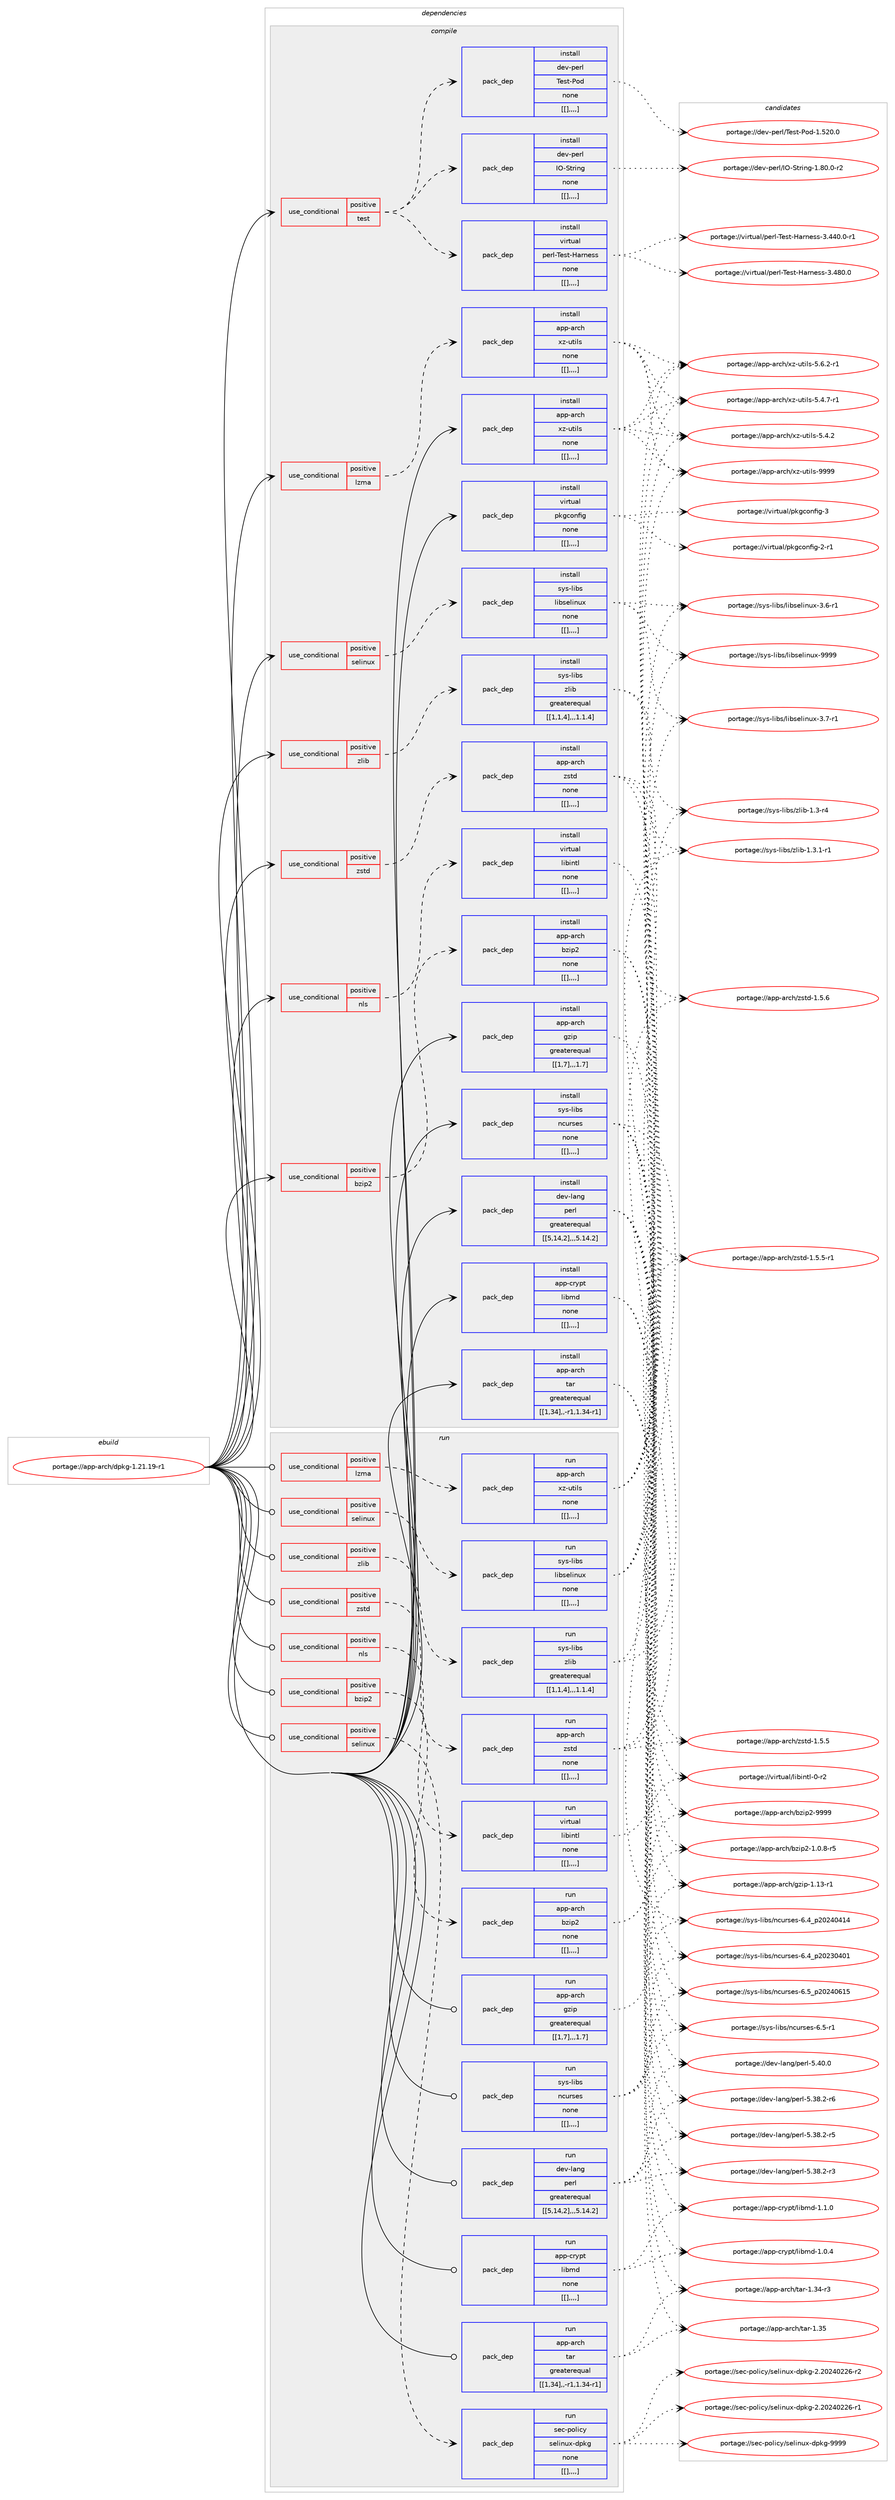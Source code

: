 digraph prolog {

# *************
# Graph options
# *************

newrank=true;
concentrate=true;
compound=true;
graph [rankdir=LR,fontname=Helvetica,fontsize=10,ranksep=1.5];#, ranksep=2.5, nodesep=0.2];
edge  [arrowhead=vee];
node  [fontname=Helvetica,fontsize=10];

# **********
# The ebuild
# **********

subgraph cluster_leftcol {
color=gray;
label=<<i>ebuild</i>>;
id [label="portage://app-arch/dpkg-1.21.19-r1", color=red, width=4, href="../app-arch/dpkg-1.21.19-r1.svg"];
}

# ****************
# The dependencies
# ****************

subgraph cluster_midcol {
color=gray;
label=<<i>dependencies</i>>;
subgraph cluster_compile {
fillcolor="#eeeeee";
style=filled;
label=<<i>compile</i>>;
subgraph cond1965 {
dependency7121 [label=<<TABLE BORDER="0" CELLBORDER="1" CELLSPACING="0" CELLPADDING="4"><TR><TD ROWSPAN="3" CELLPADDING="10">use_conditional</TD></TR><TR><TD>positive</TD></TR><TR><TD>bzip2</TD></TR></TABLE>>, shape=none, color=red];
subgraph pack5130 {
dependency7122 [label=<<TABLE BORDER="0" CELLBORDER="1" CELLSPACING="0" CELLPADDING="4" WIDTH="220"><TR><TD ROWSPAN="6" CELLPADDING="30">pack_dep</TD></TR><TR><TD WIDTH="110">install</TD></TR><TR><TD>app-arch</TD></TR><TR><TD>bzip2</TD></TR><TR><TD>none</TD></TR><TR><TD>[[],,,,]</TD></TR></TABLE>>, shape=none, color=blue];
}
dependency7121:e -> dependency7122:w [weight=20,style="dashed",arrowhead="vee"];
}
id:e -> dependency7121:w [weight=20,style="solid",arrowhead="vee"];
subgraph cond1966 {
dependency7123 [label=<<TABLE BORDER="0" CELLBORDER="1" CELLSPACING="0" CELLPADDING="4"><TR><TD ROWSPAN="3" CELLPADDING="10">use_conditional</TD></TR><TR><TD>positive</TD></TR><TR><TD>lzma</TD></TR></TABLE>>, shape=none, color=red];
subgraph pack5131 {
dependency7124 [label=<<TABLE BORDER="0" CELLBORDER="1" CELLSPACING="0" CELLPADDING="4" WIDTH="220"><TR><TD ROWSPAN="6" CELLPADDING="30">pack_dep</TD></TR><TR><TD WIDTH="110">install</TD></TR><TR><TD>app-arch</TD></TR><TR><TD>xz-utils</TD></TR><TR><TD>none</TD></TR><TR><TD>[[],,,,]</TD></TR></TABLE>>, shape=none, color=blue];
}
dependency7123:e -> dependency7124:w [weight=20,style="dashed",arrowhead="vee"];
}
id:e -> dependency7123:w [weight=20,style="solid",arrowhead="vee"];
subgraph cond1967 {
dependency7125 [label=<<TABLE BORDER="0" CELLBORDER="1" CELLSPACING="0" CELLPADDING="4"><TR><TD ROWSPAN="3" CELLPADDING="10">use_conditional</TD></TR><TR><TD>positive</TD></TR><TR><TD>nls</TD></TR></TABLE>>, shape=none, color=red];
subgraph pack5132 {
dependency7126 [label=<<TABLE BORDER="0" CELLBORDER="1" CELLSPACING="0" CELLPADDING="4" WIDTH="220"><TR><TD ROWSPAN="6" CELLPADDING="30">pack_dep</TD></TR><TR><TD WIDTH="110">install</TD></TR><TR><TD>virtual</TD></TR><TR><TD>libintl</TD></TR><TR><TD>none</TD></TR><TR><TD>[[],,,,]</TD></TR></TABLE>>, shape=none, color=blue];
}
dependency7125:e -> dependency7126:w [weight=20,style="dashed",arrowhead="vee"];
}
id:e -> dependency7125:w [weight=20,style="solid",arrowhead="vee"];
subgraph cond1968 {
dependency7127 [label=<<TABLE BORDER="0" CELLBORDER="1" CELLSPACING="0" CELLPADDING="4"><TR><TD ROWSPAN="3" CELLPADDING="10">use_conditional</TD></TR><TR><TD>positive</TD></TR><TR><TD>selinux</TD></TR></TABLE>>, shape=none, color=red];
subgraph pack5133 {
dependency7128 [label=<<TABLE BORDER="0" CELLBORDER="1" CELLSPACING="0" CELLPADDING="4" WIDTH="220"><TR><TD ROWSPAN="6" CELLPADDING="30">pack_dep</TD></TR><TR><TD WIDTH="110">install</TD></TR><TR><TD>sys-libs</TD></TR><TR><TD>libselinux</TD></TR><TR><TD>none</TD></TR><TR><TD>[[],,,,]</TD></TR></TABLE>>, shape=none, color=blue];
}
dependency7127:e -> dependency7128:w [weight=20,style="dashed",arrowhead="vee"];
}
id:e -> dependency7127:w [weight=20,style="solid",arrowhead="vee"];
subgraph cond1969 {
dependency7129 [label=<<TABLE BORDER="0" CELLBORDER="1" CELLSPACING="0" CELLPADDING="4"><TR><TD ROWSPAN="3" CELLPADDING="10">use_conditional</TD></TR><TR><TD>positive</TD></TR><TR><TD>test</TD></TR></TABLE>>, shape=none, color=red];
subgraph pack5134 {
dependency7130 [label=<<TABLE BORDER="0" CELLBORDER="1" CELLSPACING="0" CELLPADDING="4" WIDTH="220"><TR><TD ROWSPAN="6" CELLPADDING="30">pack_dep</TD></TR><TR><TD WIDTH="110">install</TD></TR><TR><TD>dev-perl</TD></TR><TR><TD>IO-String</TD></TR><TR><TD>none</TD></TR><TR><TD>[[],,,,]</TD></TR></TABLE>>, shape=none, color=blue];
}
dependency7129:e -> dependency7130:w [weight=20,style="dashed",arrowhead="vee"];
subgraph pack5135 {
dependency7131 [label=<<TABLE BORDER="0" CELLBORDER="1" CELLSPACING="0" CELLPADDING="4" WIDTH="220"><TR><TD ROWSPAN="6" CELLPADDING="30">pack_dep</TD></TR><TR><TD WIDTH="110">install</TD></TR><TR><TD>dev-perl</TD></TR><TR><TD>Test-Pod</TD></TR><TR><TD>none</TD></TR><TR><TD>[[],,,,]</TD></TR></TABLE>>, shape=none, color=blue];
}
dependency7129:e -> dependency7131:w [weight=20,style="dashed",arrowhead="vee"];
subgraph pack5136 {
dependency7132 [label=<<TABLE BORDER="0" CELLBORDER="1" CELLSPACING="0" CELLPADDING="4" WIDTH="220"><TR><TD ROWSPAN="6" CELLPADDING="30">pack_dep</TD></TR><TR><TD WIDTH="110">install</TD></TR><TR><TD>virtual</TD></TR><TR><TD>perl-Test-Harness</TD></TR><TR><TD>none</TD></TR><TR><TD>[[],,,,]</TD></TR></TABLE>>, shape=none, color=blue];
}
dependency7129:e -> dependency7132:w [weight=20,style="dashed",arrowhead="vee"];
}
id:e -> dependency7129:w [weight=20,style="solid",arrowhead="vee"];
subgraph cond1970 {
dependency7133 [label=<<TABLE BORDER="0" CELLBORDER="1" CELLSPACING="0" CELLPADDING="4"><TR><TD ROWSPAN="3" CELLPADDING="10">use_conditional</TD></TR><TR><TD>positive</TD></TR><TR><TD>zlib</TD></TR></TABLE>>, shape=none, color=red];
subgraph pack5137 {
dependency7134 [label=<<TABLE BORDER="0" CELLBORDER="1" CELLSPACING="0" CELLPADDING="4" WIDTH="220"><TR><TD ROWSPAN="6" CELLPADDING="30">pack_dep</TD></TR><TR><TD WIDTH="110">install</TD></TR><TR><TD>sys-libs</TD></TR><TR><TD>zlib</TD></TR><TR><TD>greaterequal</TD></TR><TR><TD>[[1,1,4],,,1.1.4]</TD></TR></TABLE>>, shape=none, color=blue];
}
dependency7133:e -> dependency7134:w [weight=20,style="dashed",arrowhead="vee"];
}
id:e -> dependency7133:w [weight=20,style="solid",arrowhead="vee"];
subgraph cond1971 {
dependency7135 [label=<<TABLE BORDER="0" CELLBORDER="1" CELLSPACING="0" CELLPADDING="4"><TR><TD ROWSPAN="3" CELLPADDING="10">use_conditional</TD></TR><TR><TD>positive</TD></TR><TR><TD>zstd</TD></TR></TABLE>>, shape=none, color=red];
subgraph pack5138 {
dependency7136 [label=<<TABLE BORDER="0" CELLBORDER="1" CELLSPACING="0" CELLPADDING="4" WIDTH="220"><TR><TD ROWSPAN="6" CELLPADDING="30">pack_dep</TD></TR><TR><TD WIDTH="110">install</TD></TR><TR><TD>app-arch</TD></TR><TR><TD>zstd</TD></TR><TR><TD>none</TD></TR><TR><TD>[[],,,,]</TD></TR></TABLE>>, shape=none, color=blue];
}
dependency7135:e -> dependency7136:w [weight=20,style="dashed",arrowhead="vee"];
}
id:e -> dependency7135:w [weight=20,style="solid",arrowhead="vee"];
subgraph pack5139 {
dependency7137 [label=<<TABLE BORDER="0" CELLBORDER="1" CELLSPACING="0" CELLPADDING="4" WIDTH="220"><TR><TD ROWSPAN="6" CELLPADDING="30">pack_dep</TD></TR><TR><TD WIDTH="110">install</TD></TR><TR><TD>app-arch</TD></TR><TR><TD>gzip</TD></TR><TR><TD>greaterequal</TD></TR><TR><TD>[[1,7],,,1.7]</TD></TR></TABLE>>, shape=none, color=blue];
}
id:e -> dependency7137:w [weight=20,style="solid",arrowhead="vee"];
subgraph pack5140 {
dependency7138 [label=<<TABLE BORDER="0" CELLBORDER="1" CELLSPACING="0" CELLPADDING="4" WIDTH="220"><TR><TD ROWSPAN="6" CELLPADDING="30">pack_dep</TD></TR><TR><TD WIDTH="110">install</TD></TR><TR><TD>app-arch</TD></TR><TR><TD>tar</TD></TR><TR><TD>greaterequal</TD></TR><TR><TD>[[1,34],,-r1,1.34-r1]</TD></TR></TABLE>>, shape=none, color=blue];
}
id:e -> dependency7138:w [weight=20,style="solid",arrowhead="vee"];
subgraph pack5141 {
dependency7139 [label=<<TABLE BORDER="0" CELLBORDER="1" CELLSPACING="0" CELLPADDING="4" WIDTH="220"><TR><TD ROWSPAN="6" CELLPADDING="30">pack_dep</TD></TR><TR><TD WIDTH="110">install</TD></TR><TR><TD>app-arch</TD></TR><TR><TD>xz-utils</TD></TR><TR><TD>none</TD></TR><TR><TD>[[],,,,]</TD></TR></TABLE>>, shape=none, color=blue];
}
id:e -> dependency7139:w [weight=20,style="solid",arrowhead="vee"];
subgraph pack5142 {
dependency7140 [label=<<TABLE BORDER="0" CELLBORDER="1" CELLSPACING="0" CELLPADDING="4" WIDTH="220"><TR><TD ROWSPAN="6" CELLPADDING="30">pack_dep</TD></TR><TR><TD WIDTH="110">install</TD></TR><TR><TD>app-crypt</TD></TR><TR><TD>libmd</TD></TR><TR><TD>none</TD></TR><TR><TD>[[],,,,]</TD></TR></TABLE>>, shape=none, color=blue];
}
id:e -> dependency7140:w [weight=20,style="solid",arrowhead="vee"];
subgraph pack5143 {
dependency7141 [label=<<TABLE BORDER="0" CELLBORDER="1" CELLSPACING="0" CELLPADDING="4" WIDTH="220"><TR><TD ROWSPAN="6" CELLPADDING="30">pack_dep</TD></TR><TR><TD WIDTH="110">install</TD></TR><TR><TD>dev-lang</TD></TR><TR><TD>perl</TD></TR><TR><TD>greaterequal</TD></TR><TR><TD>[[5,14,2],,,5.14.2]</TD></TR></TABLE>>, shape=none, color=blue];
}
id:e -> dependency7141:w [weight=20,style="solid",arrowhead="vee"];
subgraph pack5144 {
dependency7142 [label=<<TABLE BORDER="0" CELLBORDER="1" CELLSPACING="0" CELLPADDING="4" WIDTH="220"><TR><TD ROWSPAN="6" CELLPADDING="30">pack_dep</TD></TR><TR><TD WIDTH="110">install</TD></TR><TR><TD>sys-libs</TD></TR><TR><TD>ncurses</TD></TR><TR><TD>none</TD></TR><TR><TD>[[],,,,]</TD></TR></TABLE>>, shape=none, color=blue];
}
id:e -> dependency7142:w [weight=20,style="solid",arrowhead="vee"];
subgraph pack5145 {
dependency7143 [label=<<TABLE BORDER="0" CELLBORDER="1" CELLSPACING="0" CELLPADDING="4" WIDTH="220"><TR><TD ROWSPAN="6" CELLPADDING="30">pack_dep</TD></TR><TR><TD WIDTH="110">install</TD></TR><TR><TD>virtual</TD></TR><TR><TD>pkgconfig</TD></TR><TR><TD>none</TD></TR><TR><TD>[[],,,,]</TD></TR></TABLE>>, shape=none, color=blue];
}
id:e -> dependency7143:w [weight=20,style="solid",arrowhead="vee"];
}
subgraph cluster_compileandrun {
fillcolor="#eeeeee";
style=filled;
label=<<i>compile and run</i>>;
}
subgraph cluster_run {
fillcolor="#eeeeee";
style=filled;
label=<<i>run</i>>;
subgraph cond1972 {
dependency7144 [label=<<TABLE BORDER="0" CELLBORDER="1" CELLSPACING="0" CELLPADDING="4"><TR><TD ROWSPAN="3" CELLPADDING="10">use_conditional</TD></TR><TR><TD>positive</TD></TR><TR><TD>bzip2</TD></TR></TABLE>>, shape=none, color=red];
subgraph pack5146 {
dependency7145 [label=<<TABLE BORDER="0" CELLBORDER="1" CELLSPACING="0" CELLPADDING="4" WIDTH="220"><TR><TD ROWSPAN="6" CELLPADDING="30">pack_dep</TD></TR><TR><TD WIDTH="110">run</TD></TR><TR><TD>app-arch</TD></TR><TR><TD>bzip2</TD></TR><TR><TD>none</TD></TR><TR><TD>[[],,,,]</TD></TR></TABLE>>, shape=none, color=blue];
}
dependency7144:e -> dependency7145:w [weight=20,style="dashed",arrowhead="vee"];
}
id:e -> dependency7144:w [weight=20,style="solid",arrowhead="odot"];
subgraph cond1973 {
dependency7146 [label=<<TABLE BORDER="0" CELLBORDER="1" CELLSPACING="0" CELLPADDING="4"><TR><TD ROWSPAN="3" CELLPADDING="10">use_conditional</TD></TR><TR><TD>positive</TD></TR><TR><TD>lzma</TD></TR></TABLE>>, shape=none, color=red];
subgraph pack5147 {
dependency7147 [label=<<TABLE BORDER="0" CELLBORDER="1" CELLSPACING="0" CELLPADDING="4" WIDTH="220"><TR><TD ROWSPAN="6" CELLPADDING="30">pack_dep</TD></TR><TR><TD WIDTH="110">run</TD></TR><TR><TD>app-arch</TD></TR><TR><TD>xz-utils</TD></TR><TR><TD>none</TD></TR><TR><TD>[[],,,,]</TD></TR></TABLE>>, shape=none, color=blue];
}
dependency7146:e -> dependency7147:w [weight=20,style="dashed",arrowhead="vee"];
}
id:e -> dependency7146:w [weight=20,style="solid",arrowhead="odot"];
subgraph cond1974 {
dependency7148 [label=<<TABLE BORDER="0" CELLBORDER="1" CELLSPACING="0" CELLPADDING="4"><TR><TD ROWSPAN="3" CELLPADDING="10">use_conditional</TD></TR><TR><TD>positive</TD></TR><TR><TD>nls</TD></TR></TABLE>>, shape=none, color=red];
subgraph pack5148 {
dependency7149 [label=<<TABLE BORDER="0" CELLBORDER="1" CELLSPACING="0" CELLPADDING="4" WIDTH="220"><TR><TD ROWSPAN="6" CELLPADDING="30">pack_dep</TD></TR><TR><TD WIDTH="110">run</TD></TR><TR><TD>virtual</TD></TR><TR><TD>libintl</TD></TR><TR><TD>none</TD></TR><TR><TD>[[],,,,]</TD></TR></TABLE>>, shape=none, color=blue];
}
dependency7148:e -> dependency7149:w [weight=20,style="dashed",arrowhead="vee"];
}
id:e -> dependency7148:w [weight=20,style="solid",arrowhead="odot"];
subgraph cond1975 {
dependency7150 [label=<<TABLE BORDER="0" CELLBORDER="1" CELLSPACING="0" CELLPADDING="4"><TR><TD ROWSPAN="3" CELLPADDING="10">use_conditional</TD></TR><TR><TD>positive</TD></TR><TR><TD>selinux</TD></TR></TABLE>>, shape=none, color=red];
subgraph pack5149 {
dependency7151 [label=<<TABLE BORDER="0" CELLBORDER="1" CELLSPACING="0" CELLPADDING="4" WIDTH="220"><TR><TD ROWSPAN="6" CELLPADDING="30">pack_dep</TD></TR><TR><TD WIDTH="110">run</TD></TR><TR><TD>sec-policy</TD></TR><TR><TD>selinux-dpkg</TD></TR><TR><TD>none</TD></TR><TR><TD>[[],,,,]</TD></TR></TABLE>>, shape=none, color=blue];
}
dependency7150:e -> dependency7151:w [weight=20,style="dashed",arrowhead="vee"];
}
id:e -> dependency7150:w [weight=20,style="solid",arrowhead="odot"];
subgraph cond1976 {
dependency7152 [label=<<TABLE BORDER="0" CELLBORDER="1" CELLSPACING="0" CELLPADDING="4"><TR><TD ROWSPAN="3" CELLPADDING="10">use_conditional</TD></TR><TR><TD>positive</TD></TR><TR><TD>selinux</TD></TR></TABLE>>, shape=none, color=red];
subgraph pack5150 {
dependency7153 [label=<<TABLE BORDER="0" CELLBORDER="1" CELLSPACING="0" CELLPADDING="4" WIDTH="220"><TR><TD ROWSPAN="6" CELLPADDING="30">pack_dep</TD></TR><TR><TD WIDTH="110">run</TD></TR><TR><TD>sys-libs</TD></TR><TR><TD>libselinux</TD></TR><TR><TD>none</TD></TR><TR><TD>[[],,,,]</TD></TR></TABLE>>, shape=none, color=blue];
}
dependency7152:e -> dependency7153:w [weight=20,style="dashed",arrowhead="vee"];
}
id:e -> dependency7152:w [weight=20,style="solid",arrowhead="odot"];
subgraph cond1977 {
dependency7154 [label=<<TABLE BORDER="0" CELLBORDER="1" CELLSPACING="0" CELLPADDING="4"><TR><TD ROWSPAN="3" CELLPADDING="10">use_conditional</TD></TR><TR><TD>positive</TD></TR><TR><TD>zlib</TD></TR></TABLE>>, shape=none, color=red];
subgraph pack5151 {
dependency7155 [label=<<TABLE BORDER="0" CELLBORDER="1" CELLSPACING="0" CELLPADDING="4" WIDTH="220"><TR><TD ROWSPAN="6" CELLPADDING="30">pack_dep</TD></TR><TR><TD WIDTH="110">run</TD></TR><TR><TD>sys-libs</TD></TR><TR><TD>zlib</TD></TR><TR><TD>greaterequal</TD></TR><TR><TD>[[1,1,4],,,1.1.4]</TD></TR></TABLE>>, shape=none, color=blue];
}
dependency7154:e -> dependency7155:w [weight=20,style="dashed",arrowhead="vee"];
}
id:e -> dependency7154:w [weight=20,style="solid",arrowhead="odot"];
subgraph cond1978 {
dependency7156 [label=<<TABLE BORDER="0" CELLBORDER="1" CELLSPACING="0" CELLPADDING="4"><TR><TD ROWSPAN="3" CELLPADDING="10">use_conditional</TD></TR><TR><TD>positive</TD></TR><TR><TD>zstd</TD></TR></TABLE>>, shape=none, color=red];
subgraph pack5152 {
dependency7157 [label=<<TABLE BORDER="0" CELLBORDER="1" CELLSPACING="0" CELLPADDING="4" WIDTH="220"><TR><TD ROWSPAN="6" CELLPADDING="30">pack_dep</TD></TR><TR><TD WIDTH="110">run</TD></TR><TR><TD>app-arch</TD></TR><TR><TD>zstd</TD></TR><TR><TD>none</TD></TR><TR><TD>[[],,,,]</TD></TR></TABLE>>, shape=none, color=blue];
}
dependency7156:e -> dependency7157:w [weight=20,style="dashed",arrowhead="vee"];
}
id:e -> dependency7156:w [weight=20,style="solid",arrowhead="odot"];
subgraph pack5153 {
dependency7158 [label=<<TABLE BORDER="0" CELLBORDER="1" CELLSPACING="0" CELLPADDING="4" WIDTH="220"><TR><TD ROWSPAN="6" CELLPADDING="30">pack_dep</TD></TR><TR><TD WIDTH="110">run</TD></TR><TR><TD>app-arch</TD></TR><TR><TD>gzip</TD></TR><TR><TD>greaterequal</TD></TR><TR><TD>[[1,7],,,1.7]</TD></TR></TABLE>>, shape=none, color=blue];
}
id:e -> dependency7158:w [weight=20,style="solid",arrowhead="odot"];
subgraph pack5154 {
dependency7159 [label=<<TABLE BORDER="0" CELLBORDER="1" CELLSPACING="0" CELLPADDING="4" WIDTH="220"><TR><TD ROWSPAN="6" CELLPADDING="30">pack_dep</TD></TR><TR><TD WIDTH="110">run</TD></TR><TR><TD>app-arch</TD></TR><TR><TD>tar</TD></TR><TR><TD>greaterequal</TD></TR><TR><TD>[[1,34],,-r1,1.34-r1]</TD></TR></TABLE>>, shape=none, color=blue];
}
id:e -> dependency7159:w [weight=20,style="solid",arrowhead="odot"];
subgraph pack5155 {
dependency7160 [label=<<TABLE BORDER="0" CELLBORDER="1" CELLSPACING="0" CELLPADDING="4" WIDTH="220"><TR><TD ROWSPAN="6" CELLPADDING="30">pack_dep</TD></TR><TR><TD WIDTH="110">run</TD></TR><TR><TD>app-crypt</TD></TR><TR><TD>libmd</TD></TR><TR><TD>none</TD></TR><TR><TD>[[],,,,]</TD></TR></TABLE>>, shape=none, color=blue];
}
id:e -> dependency7160:w [weight=20,style="solid",arrowhead="odot"];
subgraph pack5156 {
dependency7161 [label=<<TABLE BORDER="0" CELLBORDER="1" CELLSPACING="0" CELLPADDING="4" WIDTH="220"><TR><TD ROWSPAN="6" CELLPADDING="30">pack_dep</TD></TR><TR><TD WIDTH="110">run</TD></TR><TR><TD>dev-lang</TD></TR><TR><TD>perl</TD></TR><TR><TD>greaterequal</TD></TR><TR><TD>[[5,14,2],,,5.14.2]</TD></TR></TABLE>>, shape=none, color=blue];
}
id:e -> dependency7161:w [weight=20,style="solid",arrowhead="odot"];
subgraph pack5157 {
dependency7162 [label=<<TABLE BORDER="0" CELLBORDER="1" CELLSPACING="0" CELLPADDING="4" WIDTH="220"><TR><TD ROWSPAN="6" CELLPADDING="30">pack_dep</TD></TR><TR><TD WIDTH="110">run</TD></TR><TR><TD>sys-libs</TD></TR><TR><TD>ncurses</TD></TR><TR><TD>none</TD></TR><TR><TD>[[],,,,]</TD></TR></TABLE>>, shape=none, color=blue];
}
id:e -> dependency7162:w [weight=20,style="solid",arrowhead="odot"];
}
}

# **************
# The candidates
# **************

subgraph cluster_choices {
rank=same;
color=gray;
label=<<i>candidates</i>>;

subgraph choice5130 {
color=black;
nodesep=1;
choice971121124597114991044798122105112504557575757 [label="portage://app-arch/bzip2-9999", color=red, width=4,href="../app-arch/bzip2-9999.svg"];
choice971121124597114991044798122105112504549464846564511453 [label="portage://app-arch/bzip2-1.0.8-r5", color=red, width=4,href="../app-arch/bzip2-1.0.8-r5.svg"];
dependency7122:e -> choice971121124597114991044798122105112504557575757:w [style=dotted,weight="100"];
dependency7122:e -> choice971121124597114991044798122105112504549464846564511453:w [style=dotted,weight="100"];
}
subgraph choice5131 {
color=black;
nodesep=1;
choice9711211245971149910447120122451171161051081154557575757 [label="portage://app-arch/xz-utils-9999", color=red, width=4,href="../app-arch/xz-utils-9999.svg"];
choice9711211245971149910447120122451171161051081154553465446504511449 [label="portage://app-arch/xz-utils-5.6.2-r1", color=red, width=4,href="../app-arch/xz-utils-5.6.2-r1.svg"];
choice9711211245971149910447120122451171161051081154553465246554511449 [label="portage://app-arch/xz-utils-5.4.7-r1", color=red, width=4,href="../app-arch/xz-utils-5.4.7-r1.svg"];
choice971121124597114991044712012245117116105108115455346524650 [label="portage://app-arch/xz-utils-5.4.2", color=red, width=4,href="../app-arch/xz-utils-5.4.2.svg"];
dependency7124:e -> choice9711211245971149910447120122451171161051081154557575757:w [style=dotted,weight="100"];
dependency7124:e -> choice9711211245971149910447120122451171161051081154553465446504511449:w [style=dotted,weight="100"];
dependency7124:e -> choice9711211245971149910447120122451171161051081154553465246554511449:w [style=dotted,weight="100"];
dependency7124:e -> choice971121124597114991044712012245117116105108115455346524650:w [style=dotted,weight="100"];
}
subgraph choice5132 {
color=black;
nodesep=1;
choice11810511411611797108471081059810511011610845484511450 [label="portage://virtual/libintl-0-r2", color=red, width=4,href="../virtual/libintl-0-r2.svg"];
dependency7126:e -> choice11810511411611797108471081059810511011610845484511450:w [style=dotted,weight="100"];
}
subgraph choice5133 {
color=black;
nodesep=1;
choice115121115451081059811547108105981151011081051101171204557575757 [label="portage://sys-libs/libselinux-9999", color=red, width=4,href="../sys-libs/libselinux-9999.svg"];
choice11512111545108105981154710810598115101108105110117120455146554511449 [label="portage://sys-libs/libselinux-3.7-r1", color=red, width=4,href="../sys-libs/libselinux-3.7-r1.svg"];
choice11512111545108105981154710810598115101108105110117120455146544511449 [label="portage://sys-libs/libselinux-3.6-r1", color=red, width=4,href="../sys-libs/libselinux-3.6-r1.svg"];
dependency7128:e -> choice115121115451081059811547108105981151011081051101171204557575757:w [style=dotted,weight="100"];
dependency7128:e -> choice11512111545108105981154710810598115101108105110117120455146554511449:w [style=dotted,weight="100"];
dependency7128:e -> choice11512111545108105981154710810598115101108105110117120455146544511449:w [style=dotted,weight="100"];
}
subgraph choice5134 {
color=black;
nodesep=1;
choice100101118451121011141084773794583116114105110103454946564846484511450 [label="portage://dev-perl/IO-String-1.80.0-r2", color=red, width=4,href="../dev-perl/IO-String-1.80.0-r2.svg"];
dependency7130:e -> choice100101118451121011141084773794583116114105110103454946564846484511450:w [style=dotted,weight="100"];
}
subgraph choice5135 {
color=black;
nodesep=1;
choice10010111845112101114108478410111511645801111004549465350484648 [label="portage://dev-perl/Test-Pod-1.520.0", color=red, width=4,href="../dev-perl/Test-Pod-1.520.0.svg"];
dependency7131:e -> choice10010111845112101114108478410111511645801111004549465350484648:w [style=dotted,weight="100"];
}
subgraph choice5136 {
color=black;
nodesep=1;
choice118105114116117971084711210111410845841011151164572971141101011151154551465256484648 [label="portage://virtual/perl-Test-Harness-3.480.0", color=red, width=4,href="../virtual/perl-Test-Harness-3.480.0.svg"];
choice1181051141161179710847112101114108458410111511645729711411010111511545514652524846484511449 [label="portage://virtual/perl-Test-Harness-3.440.0-r1", color=red, width=4,href="../virtual/perl-Test-Harness-3.440.0-r1.svg"];
dependency7132:e -> choice118105114116117971084711210111410845841011151164572971141101011151154551465256484648:w [style=dotted,weight="100"];
dependency7132:e -> choice1181051141161179710847112101114108458410111511645729711411010111511545514652524846484511449:w [style=dotted,weight="100"];
}
subgraph choice5137 {
color=black;
nodesep=1;
choice115121115451081059811547122108105984549465146494511449 [label="portage://sys-libs/zlib-1.3.1-r1", color=red, width=4,href="../sys-libs/zlib-1.3.1-r1.svg"];
choice11512111545108105981154712210810598454946514511452 [label="portage://sys-libs/zlib-1.3-r4", color=red, width=4,href="../sys-libs/zlib-1.3-r4.svg"];
dependency7134:e -> choice115121115451081059811547122108105984549465146494511449:w [style=dotted,weight="100"];
dependency7134:e -> choice11512111545108105981154712210810598454946514511452:w [style=dotted,weight="100"];
}
subgraph choice5138 {
color=black;
nodesep=1;
choice9711211245971149910447122115116100454946534654 [label="portage://app-arch/zstd-1.5.6", color=red, width=4,href="../app-arch/zstd-1.5.6.svg"];
choice97112112459711499104471221151161004549465346534511449 [label="portage://app-arch/zstd-1.5.5-r1", color=red, width=4,href="../app-arch/zstd-1.5.5-r1.svg"];
choice9711211245971149910447122115116100454946534653 [label="portage://app-arch/zstd-1.5.5", color=red, width=4,href="../app-arch/zstd-1.5.5.svg"];
dependency7136:e -> choice9711211245971149910447122115116100454946534654:w [style=dotted,weight="100"];
dependency7136:e -> choice97112112459711499104471221151161004549465346534511449:w [style=dotted,weight="100"];
dependency7136:e -> choice9711211245971149910447122115116100454946534653:w [style=dotted,weight="100"];
}
subgraph choice5139 {
color=black;
nodesep=1;
choice971121124597114991044710312210511245494649514511449 [label="portage://app-arch/gzip-1.13-r1", color=red, width=4,href="../app-arch/gzip-1.13-r1.svg"];
dependency7137:e -> choice971121124597114991044710312210511245494649514511449:w [style=dotted,weight="100"];
}
subgraph choice5140 {
color=black;
nodesep=1;
choice9711211245971149910447116971144549465153 [label="portage://app-arch/tar-1.35", color=red, width=4,href="../app-arch/tar-1.35.svg"];
choice97112112459711499104471169711445494651524511451 [label="portage://app-arch/tar-1.34-r3", color=red, width=4,href="../app-arch/tar-1.34-r3.svg"];
dependency7138:e -> choice9711211245971149910447116971144549465153:w [style=dotted,weight="100"];
dependency7138:e -> choice97112112459711499104471169711445494651524511451:w [style=dotted,weight="100"];
}
subgraph choice5141 {
color=black;
nodesep=1;
choice9711211245971149910447120122451171161051081154557575757 [label="portage://app-arch/xz-utils-9999", color=red, width=4,href="../app-arch/xz-utils-9999.svg"];
choice9711211245971149910447120122451171161051081154553465446504511449 [label="portage://app-arch/xz-utils-5.6.2-r1", color=red, width=4,href="../app-arch/xz-utils-5.6.2-r1.svg"];
choice9711211245971149910447120122451171161051081154553465246554511449 [label="portage://app-arch/xz-utils-5.4.7-r1", color=red, width=4,href="../app-arch/xz-utils-5.4.7-r1.svg"];
choice971121124597114991044712012245117116105108115455346524650 [label="portage://app-arch/xz-utils-5.4.2", color=red, width=4,href="../app-arch/xz-utils-5.4.2.svg"];
dependency7139:e -> choice9711211245971149910447120122451171161051081154557575757:w [style=dotted,weight="100"];
dependency7139:e -> choice9711211245971149910447120122451171161051081154553465446504511449:w [style=dotted,weight="100"];
dependency7139:e -> choice9711211245971149910447120122451171161051081154553465246554511449:w [style=dotted,weight="100"];
dependency7139:e -> choice971121124597114991044712012245117116105108115455346524650:w [style=dotted,weight="100"];
}
subgraph choice5142 {
color=black;
nodesep=1;
choice9711211245991141211121164710810598109100454946494648 [label="portage://app-crypt/libmd-1.1.0", color=red, width=4,href="../app-crypt/libmd-1.1.0.svg"];
choice9711211245991141211121164710810598109100454946484652 [label="portage://app-crypt/libmd-1.0.4", color=red, width=4,href="../app-crypt/libmd-1.0.4.svg"];
dependency7140:e -> choice9711211245991141211121164710810598109100454946494648:w [style=dotted,weight="100"];
dependency7140:e -> choice9711211245991141211121164710810598109100454946484652:w [style=dotted,weight="100"];
}
subgraph choice5143 {
color=black;
nodesep=1;
choice10010111845108971101034711210111410845534652484648 [label="portage://dev-lang/perl-5.40.0", color=red, width=4,href="../dev-lang/perl-5.40.0.svg"];
choice100101118451089711010347112101114108455346515646504511454 [label="portage://dev-lang/perl-5.38.2-r6", color=red, width=4,href="../dev-lang/perl-5.38.2-r6.svg"];
choice100101118451089711010347112101114108455346515646504511453 [label="portage://dev-lang/perl-5.38.2-r5", color=red, width=4,href="../dev-lang/perl-5.38.2-r5.svg"];
choice100101118451089711010347112101114108455346515646504511451 [label="portage://dev-lang/perl-5.38.2-r3", color=red, width=4,href="../dev-lang/perl-5.38.2-r3.svg"];
dependency7141:e -> choice10010111845108971101034711210111410845534652484648:w [style=dotted,weight="100"];
dependency7141:e -> choice100101118451089711010347112101114108455346515646504511454:w [style=dotted,weight="100"];
dependency7141:e -> choice100101118451089711010347112101114108455346515646504511453:w [style=dotted,weight="100"];
dependency7141:e -> choice100101118451089711010347112101114108455346515646504511451:w [style=dotted,weight="100"];
}
subgraph choice5144 {
color=black;
nodesep=1;
choice1151211154510810598115471109911711411510111545544653951125048505248544953 [label="portage://sys-libs/ncurses-6.5_p20240615", color=red, width=4,href="../sys-libs/ncurses-6.5_p20240615.svg"];
choice11512111545108105981154711099117114115101115455446534511449 [label="portage://sys-libs/ncurses-6.5-r1", color=red, width=4,href="../sys-libs/ncurses-6.5-r1.svg"];
choice1151211154510810598115471109911711411510111545544652951125048505248524952 [label="portage://sys-libs/ncurses-6.4_p20240414", color=red, width=4,href="../sys-libs/ncurses-6.4_p20240414.svg"];
choice1151211154510810598115471109911711411510111545544652951125048505148524849 [label="portage://sys-libs/ncurses-6.4_p20230401", color=red, width=4,href="../sys-libs/ncurses-6.4_p20230401.svg"];
dependency7142:e -> choice1151211154510810598115471109911711411510111545544653951125048505248544953:w [style=dotted,weight="100"];
dependency7142:e -> choice11512111545108105981154711099117114115101115455446534511449:w [style=dotted,weight="100"];
dependency7142:e -> choice1151211154510810598115471109911711411510111545544652951125048505248524952:w [style=dotted,weight="100"];
dependency7142:e -> choice1151211154510810598115471109911711411510111545544652951125048505148524849:w [style=dotted,weight="100"];
}
subgraph choice5145 {
color=black;
nodesep=1;
choice1181051141161179710847112107103991111101021051034551 [label="portage://virtual/pkgconfig-3", color=red, width=4,href="../virtual/pkgconfig-3.svg"];
choice11810511411611797108471121071039911111010210510345504511449 [label="portage://virtual/pkgconfig-2-r1", color=red, width=4,href="../virtual/pkgconfig-2-r1.svg"];
dependency7143:e -> choice1181051141161179710847112107103991111101021051034551:w [style=dotted,weight="100"];
dependency7143:e -> choice11810511411611797108471121071039911111010210510345504511449:w [style=dotted,weight="100"];
}
subgraph choice5146 {
color=black;
nodesep=1;
choice971121124597114991044798122105112504557575757 [label="portage://app-arch/bzip2-9999", color=red, width=4,href="../app-arch/bzip2-9999.svg"];
choice971121124597114991044798122105112504549464846564511453 [label="portage://app-arch/bzip2-1.0.8-r5", color=red, width=4,href="../app-arch/bzip2-1.0.8-r5.svg"];
dependency7145:e -> choice971121124597114991044798122105112504557575757:w [style=dotted,weight="100"];
dependency7145:e -> choice971121124597114991044798122105112504549464846564511453:w [style=dotted,weight="100"];
}
subgraph choice5147 {
color=black;
nodesep=1;
choice9711211245971149910447120122451171161051081154557575757 [label="portage://app-arch/xz-utils-9999", color=red, width=4,href="../app-arch/xz-utils-9999.svg"];
choice9711211245971149910447120122451171161051081154553465446504511449 [label="portage://app-arch/xz-utils-5.6.2-r1", color=red, width=4,href="../app-arch/xz-utils-5.6.2-r1.svg"];
choice9711211245971149910447120122451171161051081154553465246554511449 [label="portage://app-arch/xz-utils-5.4.7-r1", color=red, width=4,href="../app-arch/xz-utils-5.4.7-r1.svg"];
choice971121124597114991044712012245117116105108115455346524650 [label="portage://app-arch/xz-utils-5.4.2", color=red, width=4,href="../app-arch/xz-utils-5.4.2.svg"];
dependency7147:e -> choice9711211245971149910447120122451171161051081154557575757:w [style=dotted,weight="100"];
dependency7147:e -> choice9711211245971149910447120122451171161051081154553465446504511449:w [style=dotted,weight="100"];
dependency7147:e -> choice9711211245971149910447120122451171161051081154553465246554511449:w [style=dotted,weight="100"];
dependency7147:e -> choice971121124597114991044712012245117116105108115455346524650:w [style=dotted,weight="100"];
}
subgraph choice5148 {
color=black;
nodesep=1;
choice11810511411611797108471081059810511011610845484511450 [label="portage://virtual/libintl-0-r2", color=red, width=4,href="../virtual/libintl-0-r2.svg"];
dependency7149:e -> choice11810511411611797108471081059810511011610845484511450:w [style=dotted,weight="100"];
}
subgraph choice5149 {
color=black;
nodesep=1;
choice11510199451121111081059912147115101108105110117120451001121071034557575757 [label="portage://sec-policy/selinux-dpkg-9999", color=red, width=4,href="../sec-policy/selinux-dpkg-9999.svg"];
choice115101994511211110810599121471151011081051101171204510011210710345504650485052485050544511450 [label="portage://sec-policy/selinux-dpkg-2.20240226-r2", color=red, width=4,href="../sec-policy/selinux-dpkg-2.20240226-r2.svg"];
choice115101994511211110810599121471151011081051101171204510011210710345504650485052485050544511449 [label="portage://sec-policy/selinux-dpkg-2.20240226-r1", color=red, width=4,href="../sec-policy/selinux-dpkg-2.20240226-r1.svg"];
dependency7151:e -> choice11510199451121111081059912147115101108105110117120451001121071034557575757:w [style=dotted,weight="100"];
dependency7151:e -> choice115101994511211110810599121471151011081051101171204510011210710345504650485052485050544511450:w [style=dotted,weight="100"];
dependency7151:e -> choice115101994511211110810599121471151011081051101171204510011210710345504650485052485050544511449:w [style=dotted,weight="100"];
}
subgraph choice5150 {
color=black;
nodesep=1;
choice115121115451081059811547108105981151011081051101171204557575757 [label="portage://sys-libs/libselinux-9999", color=red, width=4,href="../sys-libs/libselinux-9999.svg"];
choice11512111545108105981154710810598115101108105110117120455146554511449 [label="portage://sys-libs/libselinux-3.7-r1", color=red, width=4,href="../sys-libs/libselinux-3.7-r1.svg"];
choice11512111545108105981154710810598115101108105110117120455146544511449 [label="portage://sys-libs/libselinux-3.6-r1", color=red, width=4,href="../sys-libs/libselinux-3.6-r1.svg"];
dependency7153:e -> choice115121115451081059811547108105981151011081051101171204557575757:w [style=dotted,weight="100"];
dependency7153:e -> choice11512111545108105981154710810598115101108105110117120455146554511449:w [style=dotted,weight="100"];
dependency7153:e -> choice11512111545108105981154710810598115101108105110117120455146544511449:w [style=dotted,weight="100"];
}
subgraph choice5151 {
color=black;
nodesep=1;
choice115121115451081059811547122108105984549465146494511449 [label="portage://sys-libs/zlib-1.3.1-r1", color=red, width=4,href="../sys-libs/zlib-1.3.1-r1.svg"];
choice11512111545108105981154712210810598454946514511452 [label="portage://sys-libs/zlib-1.3-r4", color=red, width=4,href="../sys-libs/zlib-1.3-r4.svg"];
dependency7155:e -> choice115121115451081059811547122108105984549465146494511449:w [style=dotted,weight="100"];
dependency7155:e -> choice11512111545108105981154712210810598454946514511452:w [style=dotted,weight="100"];
}
subgraph choice5152 {
color=black;
nodesep=1;
choice9711211245971149910447122115116100454946534654 [label="portage://app-arch/zstd-1.5.6", color=red, width=4,href="../app-arch/zstd-1.5.6.svg"];
choice97112112459711499104471221151161004549465346534511449 [label="portage://app-arch/zstd-1.5.5-r1", color=red, width=4,href="../app-arch/zstd-1.5.5-r1.svg"];
choice9711211245971149910447122115116100454946534653 [label="portage://app-arch/zstd-1.5.5", color=red, width=4,href="../app-arch/zstd-1.5.5.svg"];
dependency7157:e -> choice9711211245971149910447122115116100454946534654:w [style=dotted,weight="100"];
dependency7157:e -> choice97112112459711499104471221151161004549465346534511449:w [style=dotted,weight="100"];
dependency7157:e -> choice9711211245971149910447122115116100454946534653:w [style=dotted,weight="100"];
}
subgraph choice5153 {
color=black;
nodesep=1;
choice971121124597114991044710312210511245494649514511449 [label="portage://app-arch/gzip-1.13-r1", color=red, width=4,href="../app-arch/gzip-1.13-r1.svg"];
dependency7158:e -> choice971121124597114991044710312210511245494649514511449:w [style=dotted,weight="100"];
}
subgraph choice5154 {
color=black;
nodesep=1;
choice9711211245971149910447116971144549465153 [label="portage://app-arch/tar-1.35", color=red, width=4,href="../app-arch/tar-1.35.svg"];
choice97112112459711499104471169711445494651524511451 [label="portage://app-arch/tar-1.34-r3", color=red, width=4,href="../app-arch/tar-1.34-r3.svg"];
dependency7159:e -> choice9711211245971149910447116971144549465153:w [style=dotted,weight="100"];
dependency7159:e -> choice97112112459711499104471169711445494651524511451:w [style=dotted,weight="100"];
}
subgraph choice5155 {
color=black;
nodesep=1;
choice9711211245991141211121164710810598109100454946494648 [label="portage://app-crypt/libmd-1.1.0", color=red, width=4,href="../app-crypt/libmd-1.1.0.svg"];
choice9711211245991141211121164710810598109100454946484652 [label="portage://app-crypt/libmd-1.0.4", color=red, width=4,href="../app-crypt/libmd-1.0.4.svg"];
dependency7160:e -> choice9711211245991141211121164710810598109100454946494648:w [style=dotted,weight="100"];
dependency7160:e -> choice9711211245991141211121164710810598109100454946484652:w [style=dotted,weight="100"];
}
subgraph choice5156 {
color=black;
nodesep=1;
choice10010111845108971101034711210111410845534652484648 [label="portage://dev-lang/perl-5.40.0", color=red, width=4,href="../dev-lang/perl-5.40.0.svg"];
choice100101118451089711010347112101114108455346515646504511454 [label="portage://dev-lang/perl-5.38.2-r6", color=red, width=4,href="../dev-lang/perl-5.38.2-r6.svg"];
choice100101118451089711010347112101114108455346515646504511453 [label="portage://dev-lang/perl-5.38.2-r5", color=red, width=4,href="../dev-lang/perl-5.38.2-r5.svg"];
choice100101118451089711010347112101114108455346515646504511451 [label="portage://dev-lang/perl-5.38.2-r3", color=red, width=4,href="../dev-lang/perl-5.38.2-r3.svg"];
dependency7161:e -> choice10010111845108971101034711210111410845534652484648:w [style=dotted,weight="100"];
dependency7161:e -> choice100101118451089711010347112101114108455346515646504511454:w [style=dotted,weight="100"];
dependency7161:e -> choice100101118451089711010347112101114108455346515646504511453:w [style=dotted,weight="100"];
dependency7161:e -> choice100101118451089711010347112101114108455346515646504511451:w [style=dotted,weight="100"];
}
subgraph choice5157 {
color=black;
nodesep=1;
choice1151211154510810598115471109911711411510111545544653951125048505248544953 [label="portage://sys-libs/ncurses-6.5_p20240615", color=red, width=4,href="../sys-libs/ncurses-6.5_p20240615.svg"];
choice11512111545108105981154711099117114115101115455446534511449 [label="portage://sys-libs/ncurses-6.5-r1", color=red, width=4,href="../sys-libs/ncurses-6.5-r1.svg"];
choice1151211154510810598115471109911711411510111545544652951125048505248524952 [label="portage://sys-libs/ncurses-6.4_p20240414", color=red, width=4,href="../sys-libs/ncurses-6.4_p20240414.svg"];
choice1151211154510810598115471109911711411510111545544652951125048505148524849 [label="portage://sys-libs/ncurses-6.4_p20230401", color=red, width=4,href="../sys-libs/ncurses-6.4_p20230401.svg"];
dependency7162:e -> choice1151211154510810598115471109911711411510111545544653951125048505248544953:w [style=dotted,weight="100"];
dependency7162:e -> choice11512111545108105981154711099117114115101115455446534511449:w [style=dotted,weight="100"];
dependency7162:e -> choice1151211154510810598115471109911711411510111545544652951125048505248524952:w [style=dotted,weight="100"];
dependency7162:e -> choice1151211154510810598115471109911711411510111545544652951125048505148524849:w [style=dotted,weight="100"];
}
}

}
